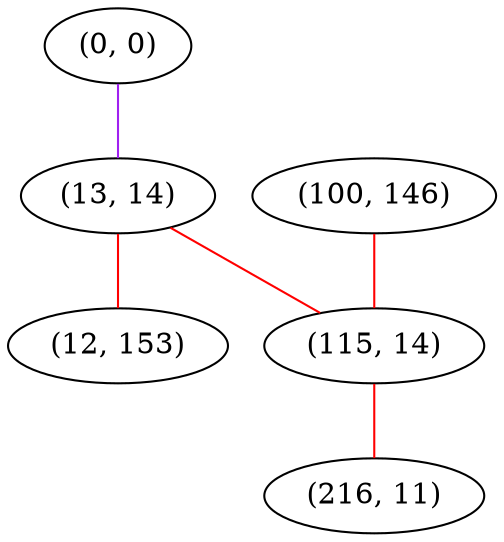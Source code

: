 graph "" {
"(0, 0)";
"(13, 14)";
"(100, 146)";
"(12, 153)";
"(115, 14)";
"(216, 11)";
"(0, 0)" -- "(13, 14)"  [color=purple, key=0, weight=4];
"(13, 14)" -- "(12, 153)"  [color=red, key=0, weight=1];
"(13, 14)" -- "(115, 14)"  [color=red, key=0, weight=1];
"(100, 146)" -- "(115, 14)"  [color=red, key=0, weight=1];
"(115, 14)" -- "(216, 11)"  [color=red, key=0, weight=1];
}

